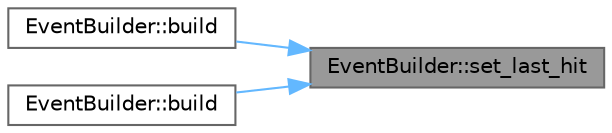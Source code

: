 digraph "EventBuilder::set_last_hit"
{
 // LATEX_PDF_SIZE
  bgcolor="transparent";
  edge [fontname=Helvetica,fontsize=10,labelfontname=Helvetica,labelfontsize=10];
  node [fontname=Helvetica,fontsize=10,shape=box,height=0.2,width=0.4];
  rankdir="RL";
  Node1 [id="Node000001",label="EventBuilder::set_last_hit",height=0.2,width=0.4,color="gray40", fillcolor="grey60", style="filled", fontcolor="black",tooltip=" "];
  Node1 -> Node2 [id="edge1_Node000001_Node000002",dir="back",color="steelblue1",style="solid",tooltip=" "];
  Node2 [id="Node000002",label="EventBuilder::build",height=0.2,width=0.4,color="grey40", fillcolor="white", style="filled",URL="$class_event_builder.html#a721b4b60a459c5a5c00ed3e1b513d636",tooltip=" "];
  Node1 -> Node3 [id="edge2_Node000001_Node000003",dir="back",color="steelblue1",style="solid",tooltip=" "];
  Node3 [id="Node000003",label="EventBuilder::build",height=0.2,width=0.4,color="grey40", fillcolor="white", style="filled",URL="$class_event_builder.html#ae1b5dfcba513099e43f58898cacccc6d",tooltip=" "];
}
